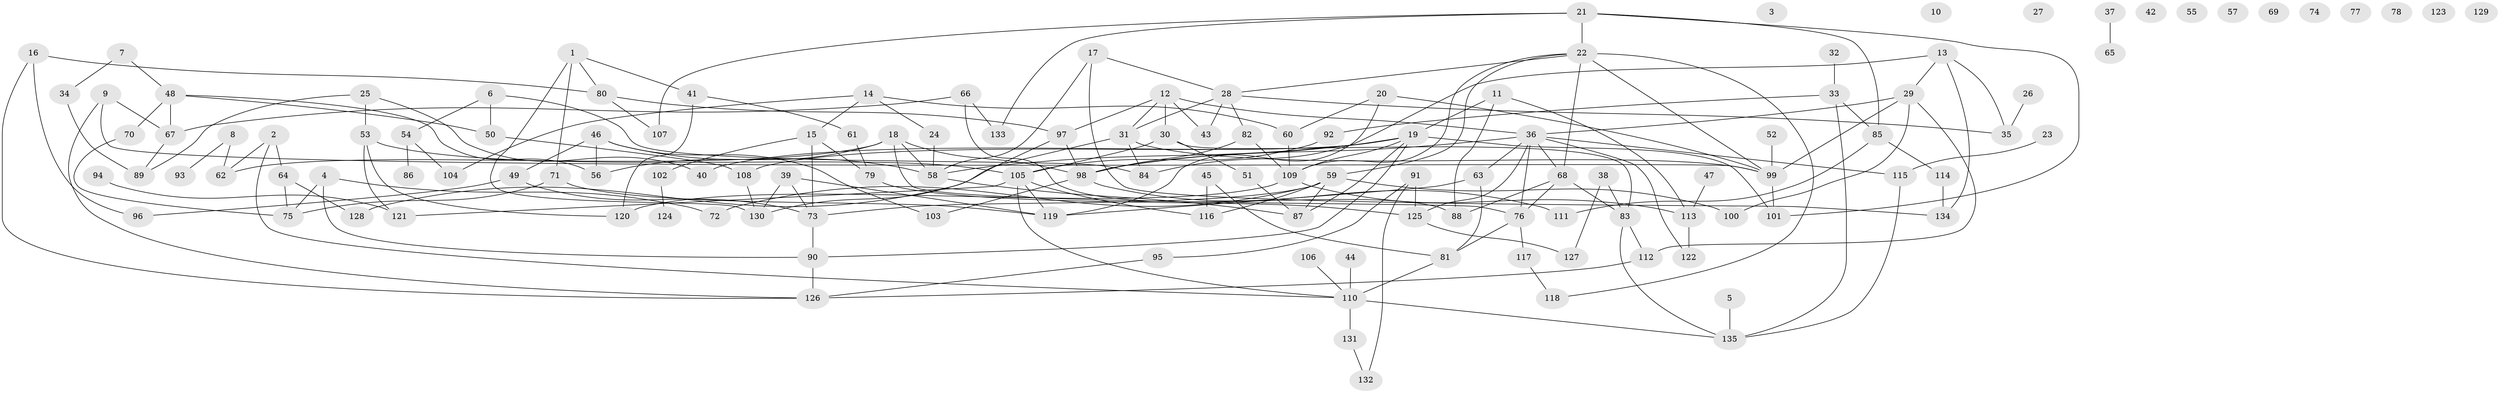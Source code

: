// Generated by graph-tools (version 1.1) at 2025/25/03/09/25 03:25:21]
// undirected, 135 vertices, 200 edges
graph export_dot {
graph [start="1"]
  node [color=gray90,style=filled];
  1;
  2;
  3;
  4;
  5;
  6;
  7;
  8;
  9;
  10;
  11;
  12;
  13;
  14;
  15;
  16;
  17;
  18;
  19;
  20;
  21;
  22;
  23;
  24;
  25;
  26;
  27;
  28;
  29;
  30;
  31;
  32;
  33;
  34;
  35;
  36;
  37;
  38;
  39;
  40;
  41;
  42;
  43;
  44;
  45;
  46;
  47;
  48;
  49;
  50;
  51;
  52;
  53;
  54;
  55;
  56;
  57;
  58;
  59;
  60;
  61;
  62;
  63;
  64;
  65;
  66;
  67;
  68;
  69;
  70;
  71;
  72;
  73;
  74;
  75;
  76;
  77;
  78;
  79;
  80;
  81;
  82;
  83;
  84;
  85;
  86;
  87;
  88;
  89;
  90;
  91;
  92;
  93;
  94;
  95;
  96;
  97;
  98;
  99;
  100;
  101;
  102;
  103;
  104;
  105;
  106;
  107;
  108;
  109;
  110;
  111;
  112;
  113;
  114;
  115;
  116;
  117;
  118;
  119;
  120;
  121;
  122;
  123;
  124;
  125;
  126;
  127;
  128;
  129;
  130;
  131;
  132;
  133;
  134;
  135;
  1 -- 41;
  1 -- 71;
  1 -- 80;
  1 -- 130;
  2 -- 62;
  2 -- 64;
  2 -- 110;
  4 -- 72;
  4 -- 75;
  4 -- 90;
  5 -- 135;
  6 -- 50;
  6 -- 54;
  6 -- 84;
  7 -- 34;
  7 -- 48;
  8 -- 62;
  8 -- 93;
  9 -- 67;
  9 -- 99;
  9 -- 126;
  11 -- 19;
  11 -- 88;
  11 -- 113;
  12 -- 30;
  12 -- 31;
  12 -- 36;
  12 -- 43;
  12 -- 97;
  13 -- 29;
  13 -- 35;
  13 -- 84;
  13 -- 134;
  14 -- 15;
  14 -- 24;
  14 -- 60;
  14 -- 104;
  15 -- 73;
  15 -- 79;
  15 -- 102;
  16 -- 80;
  16 -- 96;
  16 -- 126;
  17 -- 28;
  17 -- 58;
  17 -- 134;
  18 -- 56;
  18 -- 58;
  18 -- 62;
  18 -- 76;
  18 -- 98;
  19 -- 40;
  19 -- 58;
  19 -- 87;
  19 -- 90;
  19 -- 98;
  19 -- 101;
  19 -- 108;
  19 -- 109;
  20 -- 60;
  20 -- 99;
  20 -- 119;
  21 -- 22;
  21 -- 85;
  21 -- 101;
  21 -- 107;
  21 -- 133;
  22 -- 28;
  22 -- 59;
  22 -- 68;
  22 -- 99;
  22 -- 109;
  22 -- 118;
  23 -- 115;
  24 -- 58;
  25 -- 40;
  25 -- 53;
  25 -- 89;
  26 -- 35;
  28 -- 31;
  28 -- 35;
  28 -- 43;
  28 -- 82;
  29 -- 36;
  29 -- 99;
  29 -- 100;
  29 -- 112;
  30 -- 51;
  30 -- 83;
  30 -- 105;
  31 -- 84;
  31 -- 99;
  31 -- 128;
  32 -- 33;
  33 -- 85;
  33 -- 92;
  33 -- 135;
  34 -- 89;
  36 -- 63;
  36 -- 68;
  36 -- 76;
  36 -- 98;
  36 -- 115;
  36 -- 122;
  36 -- 125;
  37 -- 65;
  38 -- 83;
  38 -- 127;
  39 -- 73;
  39 -- 119;
  39 -- 130;
  41 -- 61;
  41 -- 120;
  44 -- 110;
  45 -- 81;
  45 -- 116;
  46 -- 49;
  46 -- 56;
  46 -- 58;
  46 -- 103;
  47 -- 113;
  48 -- 50;
  48 -- 56;
  48 -- 67;
  48 -- 70;
  49 -- 73;
  49 -- 96;
  50 -- 108;
  51 -- 87;
  52 -- 99;
  53 -- 105;
  53 -- 120;
  53 -- 121;
  54 -- 86;
  54 -- 104;
  58 -- 87;
  59 -- 72;
  59 -- 73;
  59 -- 87;
  59 -- 100;
  59 -- 116;
  60 -- 109;
  61 -- 79;
  63 -- 81;
  63 -- 119;
  64 -- 75;
  64 -- 128;
  66 -- 67;
  66 -- 88;
  66 -- 133;
  67 -- 89;
  68 -- 76;
  68 -- 83;
  68 -- 88;
  70 -- 75;
  71 -- 75;
  71 -- 119;
  73 -- 90;
  76 -- 81;
  76 -- 117;
  79 -- 125;
  80 -- 97;
  80 -- 107;
  81 -- 110;
  82 -- 98;
  82 -- 109;
  83 -- 112;
  83 -- 135;
  85 -- 111;
  85 -- 114;
  90 -- 126;
  91 -- 95;
  91 -- 125;
  91 -- 132;
  92 -- 105;
  94 -- 121;
  95 -- 126;
  97 -- 98;
  97 -- 130;
  98 -- 103;
  98 -- 111;
  99 -- 101;
  102 -- 124;
  105 -- 110;
  105 -- 116;
  105 -- 119;
  105 -- 121;
  106 -- 110;
  108 -- 130;
  109 -- 113;
  109 -- 120;
  110 -- 131;
  110 -- 135;
  112 -- 126;
  113 -- 122;
  114 -- 134;
  115 -- 135;
  117 -- 118;
  125 -- 127;
  131 -- 132;
}

